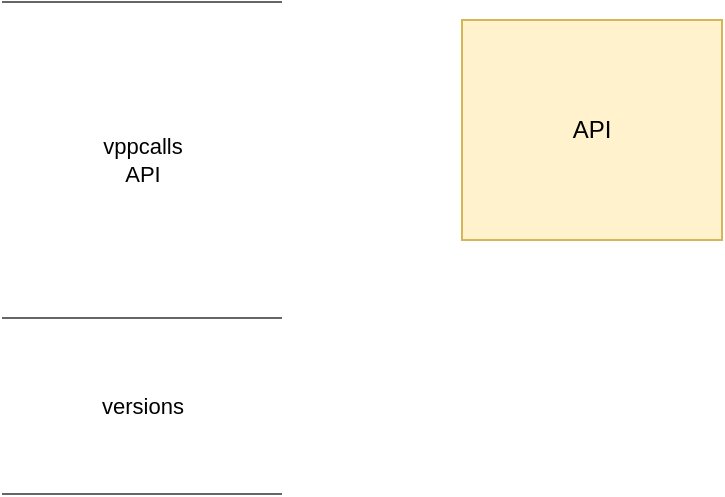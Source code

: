 <mxfile version="10.6.3" type="github"><diagram id="07fea595-8f29-1299-0266-81d95cde20df" name="Page-1"><mxGraphModel dx="225" dy="-2" grid="1" gridSize="10" guides="1" tooltips="1" connect="1" arrows="1" fold="1" page="1" pageScale="1" pageWidth="1169" pageHeight="827" background="#ffffff" math="0" shadow="0"><root><mxCell id="0"/><mxCell id="1" parent="0"/><mxCell id="37ICkx21DdOqlKoQQIle-752" value="API" style="rounded=0;whiteSpace=wrap;html=1;fillColor=#fff2cc;strokeColor=#d6b656;" vertex="1" parent="1"><mxGeometry x="1430" y="1050" width="130" height="110" as="geometry"/></mxCell><mxCell id="37ICkx21DdOqlKoQQIle-753" value="&lt;div&gt;vppcalls&lt;/div&gt;&lt;div&gt;API&lt;/div&gt;" style="shape=link;html=1;width=158;fillColor=#f5f5f5;strokeColor=#666666;" edge="1" parent="1"><mxGeometry width="50" height="50" relative="1" as="geometry"><mxPoint x="1200" y="1120" as="sourcePoint"/><mxPoint x="1340" y="1120" as="targetPoint"/></mxGeometry></mxCell><mxCell id="37ICkx21DdOqlKoQQIle-754" value="versions" style="shape=link;html=1;width=88;fillColor=#f5f5f5;strokeColor=#666666;" edge="1" parent="1"><mxGeometry width="50" height="50" relative="1" as="geometry"><mxPoint x="1200" y="1243" as="sourcePoint"/><mxPoint x="1340" y="1243" as="targetPoint"/></mxGeometry></mxCell></root></mxGraphModel></diagram></mxfile>